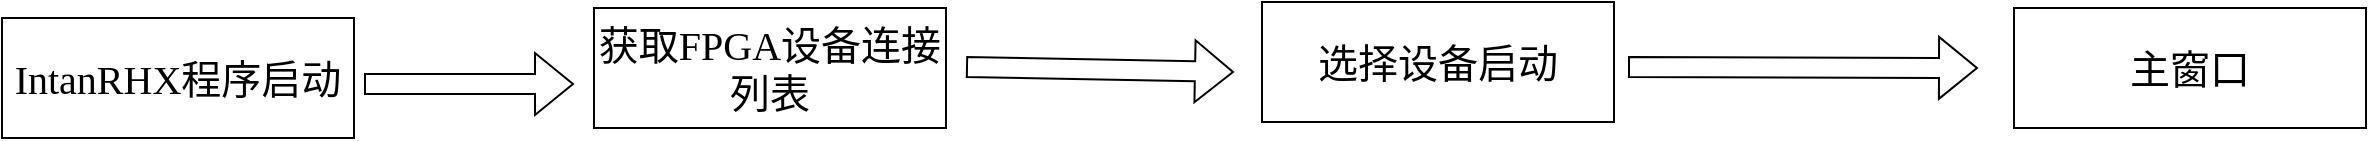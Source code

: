 <mxfile version="21.5.0" type="github">
  <diagram name="第 1 页" id="i18JGJ34kbMfS3A-ol3H">
    <mxGraphModel dx="1834" dy="756" grid="0" gridSize="10" guides="1" tooltips="1" connect="1" arrows="1" fold="1" page="0" pageScale="1" pageWidth="827" pageHeight="1169" math="0" shadow="0">
      <root>
        <mxCell id="0" />
        <mxCell id="1" parent="0" />
        <mxCell id="L6RwBhN4z3n0MRpypiLH-1" value="&lt;font face=&quot;宋体&quot; style=&quot;font-size: 20px;&quot;&gt;IntanRHX程序启动&lt;/font&gt;" style="rounded=0;whiteSpace=wrap;html=1;" vertex="1" parent="1">
          <mxGeometry x="-215" y="99" width="176" height="60" as="geometry" />
        </mxCell>
        <mxCell id="L6RwBhN4z3n0MRpypiLH-2" value="&lt;font face=&quot;宋体&quot; style=&quot;font-size: 20px;&quot;&gt;获取FPGA设备连接列表&lt;/font&gt;" style="rounded=0;whiteSpace=wrap;html=1;" vertex="1" parent="1">
          <mxGeometry x="81" y="94" width="176" height="60" as="geometry" />
        </mxCell>
        <mxCell id="L6RwBhN4z3n0MRpypiLH-3" value="&lt;font face=&quot;宋体&quot; style=&quot;font-size: 20px;&quot;&gt;选择设备启动&lt;/font&gt;" style="rounded=0;whiteSpace=wrap;html=1;" vertex="1" parent="1">
          <mxGeometry x="415" y="91" width="176" height="60" as="geometry" />
        </mxCell>
        <mxCell id="L6RwBhN4z3n0MRpypiLH-4" value="&lt;font face=&quot;宋体&quot;&gt;&lt;span style=&quot;font-size: 20px;&quot;&gt;主窗口&lt;/span&gt;&lt;/font&gt;" style="rounded=0;whiteSpace=wrap;html=1;" vertex="1" parent="1">
          <mxGeometry x="791" y="94" width="176" height="60" as="geometry" />
        </mxCell>
        <mxCell id="L6RwBhN4z3n0MRpypiLH-5" value="" style="shape=flexArrow;endArrow=classic;html=1;rounded=0;" edge="1" parent="1">
          <mxGeometry width="50" height="50" relative="1" as="geometry">
            <mxPoint x="-34" y="132" as="sourcePoint" />
            <mxPoint x="71" y="132" as="targetPoint" />
          </mxGeometry>
        </mxCell>
        <mxCell id="L6RwBhN4z3n0MRpypiLH-6" value="" style="shape=flexArrow;endArrow=classic;html=1;rounded=0;" edge="1" parent="1">
          <mxGeometry width="50" height="50" relative="1" as="geometry">
            <mxPoint x="267" y="123.5" as="sourcePoint" />
            <mxPoint x="401" y="126" as="targetPoint" />
          </mxGeometry>
        </mxCell>
        <mxCell id="L6RwBhN4z3n0MRpypiLH-7" value="" style="shape=flexArrow;endArrow=classic;html=1;rounded=0;" edge="1" parent="1">
          <mxGeometry width="50" height="50" relative="1" as="geometry">
            <mxPoint x="598" y="123.5" as="sourcePoint" />
            <mxPoint x="773" y="124" as="targetPoint" />
          </mxGeometry>
        </mxCell>
      </root>
    </mxGraphModel>
  </diagram>
</mxfile>
